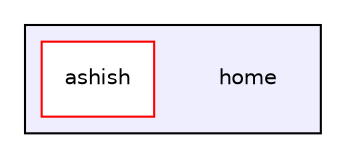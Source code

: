 digraph "home" {
  compound=true
  node [ fontsize="10", fontname="Helvetica"];
  edge [ labelfontsize="10", labelfontname="Helvetica"];
  subgraph clusterdir_43e0a1f539e00dcfa1a6bc4d4fee4fc2 {
    graph [ bgcolor="#eeeeff", pencolor="black", label="" URL="dir_43e0a1f539e00dcfa1a6bc4d4fee4fc2.html"];
    dir_43e0a1f539e00dcfa1a6bc4d4fee4fc2 [shape=plaintext label="home"];
    dir_6d4c5fe0d6dc99866041a806b0d24b33 [shape=box label="ashish" color="red" fillcolor="white" style="filled" URL="dir_6d4c5fe0d6dc99866041a806b0d24b33.html"];
  }
}
